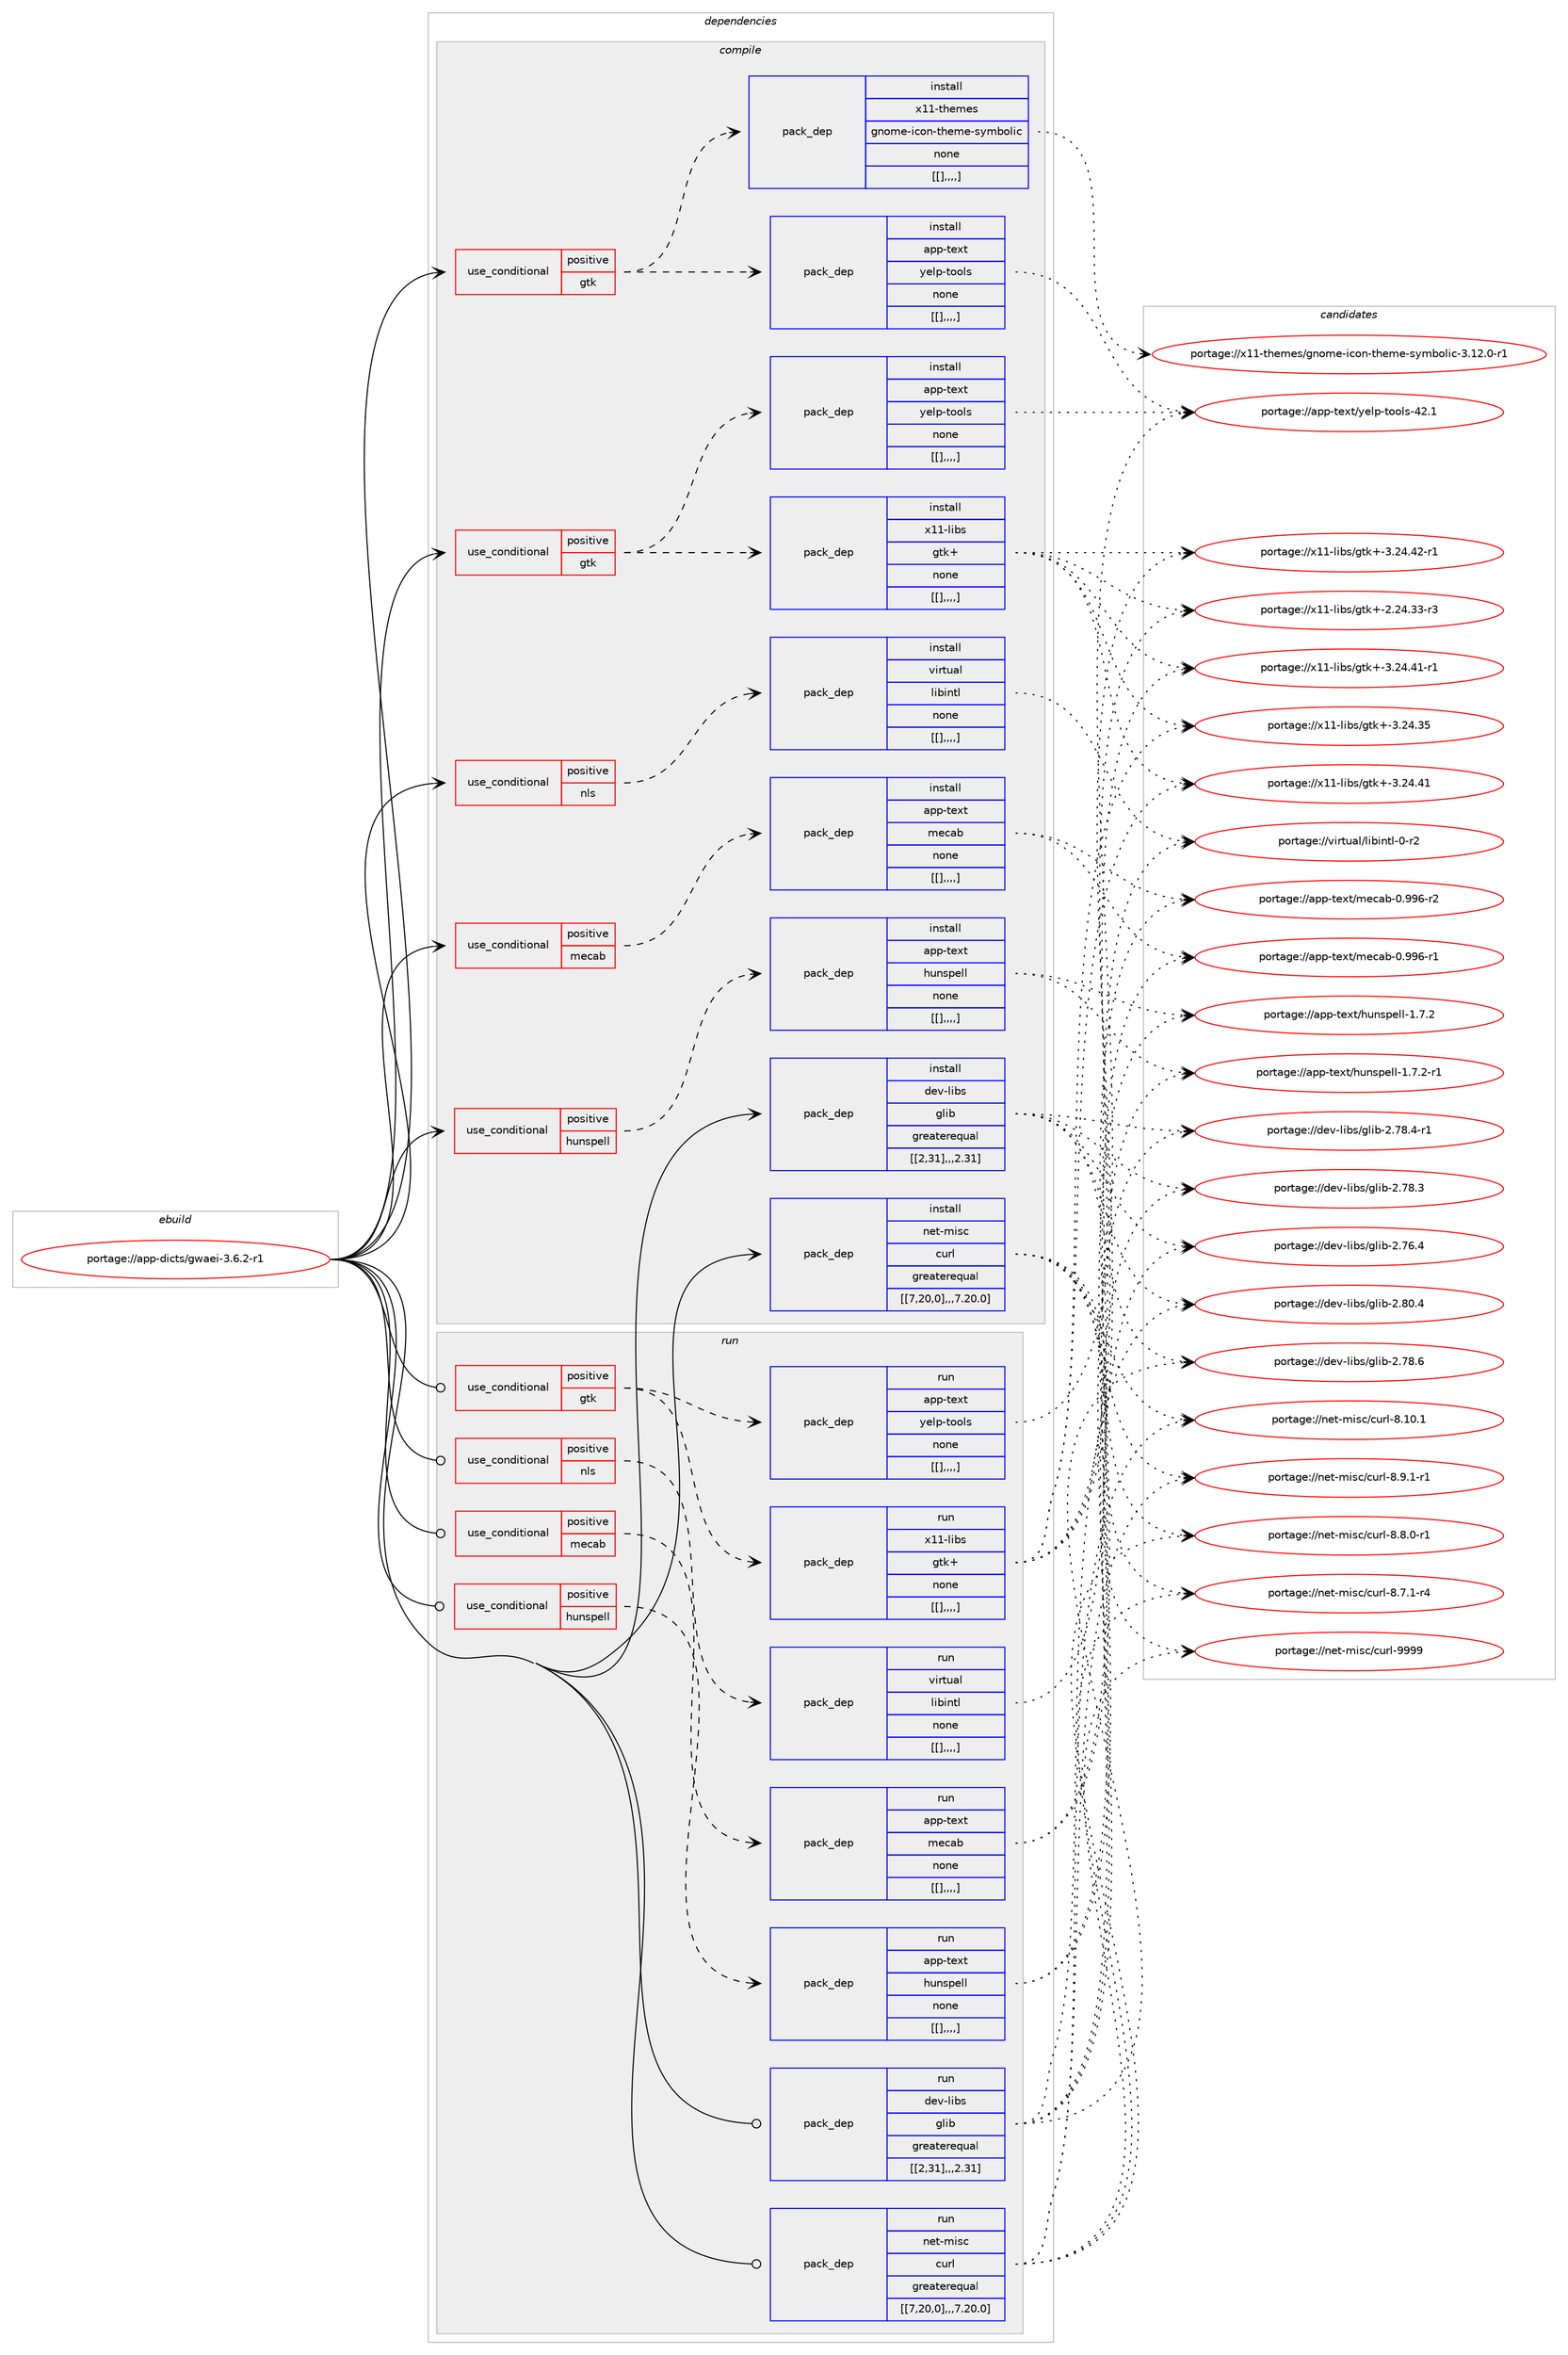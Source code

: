 digraph prolog {

# *************
# Graph options
# *************

newrank=true;
concentrate=true;
compound=true;
graph [rankdir=LR,fontname=Helvetica,fontsize=10,ranksep=1.5];#, ranksep=2.5, nodesep=0.2];
edge  [arrowhead=vee];
node  [fontname=Helvetica,fontsize=10];

# **********
# The ebuild
# **********

subgraph cluster_leftcol {
color=gray;
label=<<i>ebuild</i>>;
id [label="portage://app-dicts/gwaei-3.6.2-r1", color=red, width=4, href="../app-dicts/gwaei-3.6.2-r1.svg"];
}

# ****************
# The dependencies
# ****************

subgraph cluster_midcol {
color=gray;
label=<<i>dependencies</i>>;
subgraph cluster_compile {
fillcolor="#eeeeee";
style=filled;
label=<<i>compile</i>>;
subgraph cond4125 {
dependency15570 [label=<<TABLE BORDER="0" CELLBORDER="1" CELLSPACING="0" CELLPADDING="4"><TR><TD ROWSPAN="3" CELLPADDING="10">use_conditional</TD></TR><TR><TD>positive</TD></TR><TR><TD>gtk</TD></TR></TABLE>>, shape=none, color=red];
subgraph pack11355 {
dependency15571 [label=<<TABLE BORDER="0" CELLBORDER="1" CELLSPACING="0" CELLPADDING="4" WIDTH="220"><TR><TD ROWSPAN="6" CELLPADDING="30">pack_dep</TD></TR><TR><TD WIDTH="110">install</TD></TR><TR><TD>x11-libs</TD></TR><TR><TD>gtk+</TD></TR><TR><TD>none</TD></TR><TR><TD>[[],,,,]</TD></TR></TABLE>>, shape=none, color=blue];
}
dependency15570:e -> dependency15571:w [weight=20,style="dashed",arrowhead="vee"];
subgraph pack11356 {
dependency15572 [label=<<TABLE BORDER="0" CELLBORDER="1" CELLSPACING="0" CELLPADDING="4" WIDTH="220"><TR><TD ROWSPAN="6" CELLPADDING="30">pack_dep</TD></TR><TR><TD WIDTH="110">install</TD></TR><TR><TD>app-text</TD></TR><TR><TD>yelp-tools</TD></TR><TR><TD>none</TD></TR><TR><TD>[[],,,,]</TD></TR></TABLE>>, shape=none, color=blue];
}
dependency15570:e -> dependency15572:w [weight=20,style="dashed",arrowhead="vee"];
}
id:e -> dependency15570:w [weight=20,style="solid",arrowhead="vee"];
subgraph cond4126 {
dependency15573 [label=<<TABLE BORDER="0" CELLBORDER="1" CELLSPACING="0" CELLPADDING="4"><TR><TD ROWSPAN="3" CELLPADDING="10">use_conditional</TD></TR><TR><TD>positive</TD></TR><TR><TD>gtk</TD></TR></TABLE>>, shape=none, color=red];
subgraph pack11357 {
dependency15574 [label=<<TABLE BORDER="0" CELLBORDER="1" CELLSPACING="0" CELLPADDING="4" WIDTH="220"><TR><TD ROWSPAN="6" CELLPADDING="30">pack_dep</TD></TR><TR><TD WIDTH="110">install</TD></TR><TR><TD>x11-themes</TD></TR><TR><TD>gnome-icon-theme-symbolic</TD></TR><TR><TD>none</TD></TR><TR><TD>[[],,,,]</TD></TR></TABLE>>, shape=none, color=blue];
}
dependency15573:e -> dependency15574:w [weight=20,style="dashed",arrowhead="vee"];
subgraph pack11358 {
dependency15575 [label=<<TABLE BORDER="0" CELLBORDER="1" CELLSPACING="0" CELLPADDING="4" WIDTH="220"><TR><TD ROWSPAN="6" CELLPADDING="30">pack_dep</TD></TR><TR><TD WIDTH="110">install</TD></TR><TR><TD>app-text</TD></TR><TR><TD>yelp-tools</TD></TR><TR><TD>none</TD></TR><TR><TD>[[],,,,]</TD></TR></TABLE>>, shape=none, color=blue];
}
dependency15573:e -> dependency15575:w [weight=20,style="dashed",arrowhead="vee"];
}
id:e -> dependency15573:w [weight=20,style="solid",arrowhead="vee"];
subgraph cond4127 {
dependency15576 [label=<<TABLE BORDER="0" CELLBORDER="1" CELLSPACING="0" CELLPADDING="4"><TR><TD ROWSPAN="3" CELLPADDING="10">use_conditional</TD></TR><TR><TD>positive</TD></TR><TR><TD>hunspell</TD></TR></TABLE>>, shape=none, color=red];
subgraph pack11359 {
dependency15577 [label=<<TABLE BORDER="0" CELLBORDER="1" CELLSPACING="0" CELLPADDING="4" WIDTH="220"><TR><TD ROWSPAN="6" CELLPADDING="30">pack_dep</TD></TR><TR><TD WIDTH="110">install</TD></TR><TR><TD>app-text</TD></TR><TR><TD>hunspell</TD></TR><TR><TD>none</TD></TR><TR><TD>[[],,,,]</TD></TR></TABLE>>, shape=none, color=blue];
}
dependency15576:e -> dependency15577:w [weight=20,style="dashed",arrowhead="vee"];
}
id:e -> dependency15576:w [weight=20,style="solid",arrowhead="vee"];
subgraph cond4128 {
dependency15578 [label=<<TABLE BORDER="0" CELLBORDER="1" CELLSPACING="0" CELLPADDING="4"><TR><TD ROWSPAN="3" CELLPADDING="10">use_conditional</TD></TR><TR><TD>positive</TD></TR><TR><TD>mecab</TD></TR></TABLE>>, shape=none, color=red];
subgraph pack11360 {
dependency15579 [label=<<TABLE BORDER="0" CELLBORDER="1" CELLSPACING="0" CELLPADDING="4" WIDTH="220"><TR><TD ROWSPAN="6" CELLPADDING="30">pack_dep</TD></TR><TR><TD WIDTH="110">install</TD></TR><TR><TD>app-text</TD></TR><TR><TD>mecab</TD></TR><TR><TD>none</TD></TR><TR><TD>[[],,,,]</TD></TR></TABLE>>, shape=none, color=blue];
}
dependency15578:e -> dependency15579:w [weight=20,style="dashed",arrowhead="vee"];
}
id:e -> dependency15578:w [weight=20,style="solid",arrowhead="vee"];
subgraph cond4129 {
dependency15580 [label=<<TABLE BORDER="0" CELLBORDER="1" CELLSPACING="0" CELLPADDING="4"><TR><TD ROWSPAN="3" CELLPADDING="10">use_conditional</TD></TR><TR><TD>positive</TD></TR><TR><TD>nls</TD></TR></TABLE>>, shape=none, color=red];
subgraph pack11361 {
dependency15581 [label=<<TABLE BORDER="0" CELLBORDER="1" CELLSPACING="0" CELLPADDING="4" WIDTH="220"><TR><TD ROWSPAN="6" CELLPADDING="30">pack_dep</TD></TR><TR><TD WIDTH="110">install</TD></TR><TR><TD>virtual</TD></TR><TR><TD>libintl</TD></TR><TR><TD>none</TD></TR><TR><TD>[[],,,,]</TD></TR></TABLE>>, shape=none, color=blue];
}
dependency15580:e -> dependency15581:w [weight=20,style="dashed",arrowhead="vee"];
}
id:e -> dependency15580:w [weight=20,style="solid",arrowhead="vee"];
subgraph pack11362 {
dependency15582 [label=<<TABLE BORDER="0" CELLBORDER="1" CELLSPACING="0" CELLPADDING="4" WIDTH="220"><TR><TD ROWSPAN="6" CELLPADDING="30">pack_dep</TD></TR><TR><TD WIDTH="110">install</TD></TR><TR><TD>dev-libs</TD></TR><TR><TD>glib</TD></TR><TR><TD>greaterequal</TD></TR><TR><TD>[[2,31],,,2.31]</TD></TR></TABLE>>, shape=none, color=blue];
}
id:e -> dependency15582:w [weight=20,style="solid",arrowhead="vee"];
subgraph pack11363 {
dependency15583 [label=<<TABLE BORDER="0" CELLBORDER="1" CELLSPACING="0" CELLPADDING="4" WIDTH="220"><TR><TD ROWSPAN="6" CELLPADDING="30">pack_dep</TD></TR><TR><TD WIDTH="110">install</TD></TR><TR><TD>net-misc</TD></TR><TR><TD>curl</TD></TR><TR><TD>greaterequal</TD></TR><TR><TD>[[7,20,0],,,7.20.0]</TD></TR></TABLE>>, shape=none, color=blue];
}
id:e -> dependency15583:w [weight=20,style="solid",arrowhead="vee"];
}
subgraph cluster_compileandrun {
fillcolor="#eeeeee";
style=filled;
label=<<i>compile and run</i>>;
}
subgraph cluster_run {
fillcolor="#eeeeee";
style=filled;
label=<<i>run</i>>;
subgraph cond4130 {
dependency15584 [label=<<TABLE BORDER="0" CELLBORDER="1" CELLSPACING="0" CELLPADDING="4"><TR><TD ROWSPAN="3" CELLPADDING="10">use_conditional</TD></TR><TR><TD>positive</TD></TR><TR><TD>gtk</TD></TR></TABLE>>, shape=none, color=red];
subgraph pack11364 {
dependency15585 [label=<<TABLE BORDER="0" CELLBORDER="1" CELLSPACING="0" CELLPADDING="4" WIDTH="220"><TR><TD ROWSPAN="6" CELLPADDING="30">pack_dep</TD></TR><TR><TD WIDTH="110">run</TD></TR><TR><TD>x11-libs</TD></TR><TR><TD>gtk+</TD></TR><TR><TD>none</TD></TR><TR><TD>[[],,,,]</TD></TR></TABLE>>, shape=none, color=blue];
}
dependency15584:e -> dependency15585:w [weight=20,style="dashed",arrowhead="vee"];
subgraph pack11365 {
dependency15586 [label=<<TABLE BORDER="0" CELLBORDER="1" CELLSPACING="0" CELLPADDING="4" WIDTH="220"><TR><TD ROWSPAN="6" CELLPADDING="30">pack_dep</TD></TR><TR><TD WIDTH="110">run</TD></TR><TR><TD>app-text</TD></TR><TR><TD>yelp-tools</TD></TR><TR><TD>none</TD></TR><TR><TD>[[],,,,]</TD></TR></TABLE>>, shape=none, color=blue];
}
dependency15584:e -> dependency15586:w [weight=20,style="dashed",arrowhead="vee"];
}
id:e -> dependency15584:w [weight=20,style="solid",arrowhead="odot"];
subgraph cond4131 {
dependency15587 [label=<<TABLE BORDER="0" CELLBORDER="1" CELLSPACING="0" CELLPADDING="4"><TR><TD ROWSPAN="3" CELLPADDING="10">use_conditional</TD></TR><TR><TD>positive</TD></TR><TR><TD>hunspell</TD></TR></TABLE>>, shape=none, color=red];
subgraph pack11366 {
dependency15588 [label=<<TABLE BORDER="0" CELLBORDER="1" CELLSPACING="0" CELLPADDING="4" WIDTH="220"><TR><TD ROWSPAN="6" CELLPADDING="30">pack_dep</TD></TR><TR><TD WIDTH="110">run</TD></TR><TR><TD>app-text</TD></TR><TR><TD>hunspell</TD></TR><TR><TD>none</TD></TR><TR><TD>[[],,,,]</TD></TR></TABLE>>, shape=none, color=blue];
}
dependency15587:e -> dependency15588:w [weight=20,style="dashed",arrowhead="vee"];
}
id:e -> dependency15587:w [weight=20,style="solid",arrowhead="odot"];
subgraph cond4132 {
dependency15589 [label=<<TABLE BORDER="0" CELLBORDER="1" CELLSPACING="0" CELLPADDING="4"><TR><TD ROWSPAN="3" CELLPADDING="10">use_conditional</TD></TR><TR><TD>positive</TD></TR><TR><TD>mecab</TD></TR></TABLE>>, shape=none, color=red];
subgraph pack11367 {
dependency15590 [label=<<TABLE BORDER="0" CELLBORDER="1" CELLSPACING="0" CELLPADDING="4" WIDTH="220"><TR><TD ROWSPAN="6" CELLPADDING="30">pack_dep</TD></TR><TR><TD WIDTH="110">run</TD></TR><TR><TD>app-text</TD></TR><TR><TD>mecab</TD></TR><TR><TD>none</TD></TR><TR><TD>[[],,,,]</TD></TR></TABLE>>, shape=none, color=blue];
}
dependency15589:e -> dependency15590:w [weight=20,style="dashed",arrowhead="vee"];
}
id:e -> dependency15589:w [weight=20,style="solid",arrowhead="odot"];
subgraph cond4133 {
dependency15591 [label=<<TABLE BORDER="0" CELLBORDER="1" CELLSPACING="0" CELLPADDING="4"><TR><TD ROWSPAN="3" CELLPADDING="10">use_conditional</TD></TR><TR><TD>positive</TD></TR><TR><TD>nls</TD></TR></TABLE>>, shape=none, color=red];
subgraph pack11368 {
dependency15592 [label=<<TABLE BORDER="0" CELLBORDER="1" CELLSPACING="0" CELLPADDING="4" WIDTH="220"><TR><TD ROWSPAN="6" CELLPADDING="30">pack_dep</TD></TR><TR><TD WIDTH="110">run</TD></TR><TR><TD>virtual</TD></TR><TR><TD>libintl</TD></TR><TR><TD>none</TD></TR><TR><TD>[[],,,,]</TD></TR></TABLE>>, shape=none, color=blue];
}
dependency15591:e -> dependency15592:w [weight=20,style="dashed",arrowhead="vee"];
}
id:e -> dependency15591:w [weight=20,style="solid",arrowhead="odot"];
subgraph pack11369 {
dependency15593 [label=<<TABLE BORDER="0" CELLBORDER="1" CELLSPACING="0" CELLPADDING="4" WIDTH="220"><TR><TD ROWSPAN="6" CELLPADDING="30">pack_dep</TD></TR><TR><TD WIDTH="110">run</TD></TR><TR><TD>dev-libs</TD></TR><TR><TD>glib</TD></TR><TR><TD>greaterequal</TD></TR><TR><TD>[[2,31],,,2.31]</TD></TR></TABLE>>, shape=none, color=blue];
}
id:e -> dependency15593:w [weight=20,style="solid",arrowhead="odot"];
subgraph pack11370 {
dependency15594 [label=<<TABLE BORDER="0" CELLBORDER="1" CELLSPACING="0" CELLPADDING="4" WIDTH="220"><TR><TD ROWSPAN="6" CELLPADDING="30">pack_dep</TD></TR><TR><TD WIDTH="110">run</TD></TR><TR><TD>net-misc</TD></TR><TR><TD>curl</TD></TR><TR><TD>greaterequal</TD></TR><TR><TD>[[7,20,0],,,7.20.0]</TD></TR></TABLE>>, shape=none, color=blue];
}
id:e -> dependency15594:w [weight=20,style="solid",arrowhead="odot"];
}
}

# **************
# The candidates
# **************

subgraph cluster_choices {
rank=same;
color=gray;
label=<<i>candidates</i>>;

subgraph choice11344 {
color=black;
nodesep=1;
choice12049494510810598115471031161074345514650524652504511449 [label="portage://x11-libs/gtk+-3.24.42-r1", color=red, width=4,href="../x11-libs/gtk+-3.24.42-r1.svg"];
choice12049494510810598115471031161074345514650524652494511449 [label="portage://x11-libs/gtk+-3.24.41-r1", color=red, width=4,href="../x11-libs/gtk+-3.24.41-r1.svg"];
choice1204949451081059811547103116107434551465052465249 [label="portage://x11-libs/gtk+-3.24.41", color=red, width=4,href="../x11-libs/gtk+-3.24.41.svg"];
choice1204949451081059811547103116107434551465052465153 [label="portage://x11-libs/gtk+-3.24.35", color=red, width=4,href="../x11-libs/gtk+-3.24.35.svg"];
choice12049494510810598115471031161074345504650524651514511451 [label="portage://x11-libs/gtk+-2.24.33-r3", color=red, width=4,href="../x11-libs/gtk+-2.24.33-r3.svg"];
dependency15571:e -> choice12049494510810598115471031161074345514650524652504511449:w [style=dotted,weight="100"];
dependency15571:e -> choice12049494510810598115471031161074345514650524652494511449:w [style=dotted,weight="100"];
dependency15571:e -> choice1204949451081059811547103116107434551465052465249:w [style=dotted,weight="100"];
dependency15571:e -> choice1204949451081059811547103116107434551465052465153:w [style=dotted,weight="100"];
dependency15571:e -> choice12049494510810598115471031161074345504650524651514511451:w [style=dotted,weight="100"];
}
subgraph choice11347 {
color=black;
nodesep=1;
choice971121124511610112011647121101108112451161111111081154552504649 [label="portage://app-text/yelp-tools-42.1", color=red, width=4,href="../app-text/yelp-tools-42.1.svg"];
dependency15572:e -> choice971121124511610112011647121101108112451161111111081154552504649:w [style=dotted,weight="100"];
}
subgraph choice11348 {
color=black;
nodesep=1;
choice12049494511610410110910111547103110111109101451059911111045116104101109101451151211099811110810599455146495046484511449 [label="portage://x11-themes/gnome-icon-theme-symbolic-3.12.0-r1", color=red, width=4,href="../x11-themes/gnome-icon-theme-symbolic-3.12.0-r1.svg"];
dependency15574:e -> choice12049494511610410110910111547103110111109101451059911111045116104101109101451151211099811110810599455146495046484511449:w [style=dotted,weight="100"];
}
subgraph choice11350 {
color=black;
nodesep=1;
choice971121124511610112011647121101108112451161111111081154552504649 [label="portage://app-text/yelp-tools-42.1", color=red, width=4,href="../app-text/yelp-tools-42.1.svg"];
dependency15575:e -> choice971121124511610112011647121101108112451161111111081154552504649:w [style=dotted,weight="100"];
}
subgraph choice11351 {
color=black;
nodesep=1;
choice9711211245116101120116471041171101151121011081084549465546504511449 [label="portage://app-text/hunspell-1.7.2-r1", color=red, width=4,href="../app-text/hunspell-1.7.2-r1.svg"];
choice971121124511610112011647104117110115112101108108454946554650 [label="portage://app-text/hunspell-1.7.2", color=red, width=4,href="../app-text/hunspell-1.7.2.svg"];
dependency15577:e -> choice9711211245116101120116471041171101151121011081084549465546504511449:w [style=dotted,weight="100"];
dependency15577:e -> choice971121124511610112011647104117110115112101108108454946554650:w [style=dotted,weight="100"];
}
subgraph choice11355 {
color=black;
nodesep=1;
choice9711211245116101120116471091019997984548465757544511450 [label="portage://app-text/mecab-0.996-r2", color=red, width=4,href="../app-text/mecab-0.996-r2.svg"];
choice9711211245116101120116471091019997984548465757544511449 [label="portage://app-text/mecab-0.996-r1", color=red, width=4,href="../app-text/mecab-0.996-r1.svg"];
dependency15579:e -> choice9711211245116101120116471091019997984548465757544511450:w [style=dotted,weight="100"];
dependency15579:e -> choice9711211245116101120116471091019997984548465757544511449:w [style=dotted,weight="100"];
}
subgraph choice11356 {
color=black;
nodesep=1;
choice11810511411611797108471081059810511011610845484511450 [label="portage://virtual/libintl-0-r2", color=red, width=4,href="../virtual/libintl-0-r2.svg"];
dependency15581:e -> choice11810511411611797108471081059810511011610845484511450:w [style=dotted,weight="100"];
}
subgraph choice11358 {
color=black;
nodesep=1;
choice1001011184510810598115471031081059845504656484652 [label="portage://dev-libs/glib-2.80.4", color=red, width=4,href="../dev-libs/glib-2.80.4.svg"];
choice1001011184510810598115471031081059845504655564654 [label="portage://dev-libs/glib-2.78.6", color=red, width=4,href="../dev-libs/glib-2.78.6.svg"];
choice10010111845108105981154710310810598455046555646524511449 [label="portage://dev-libs/glib-2.78.4-r1", color=red, width=4,href="../dev-libs/glib-2.78.4-r1.svg"];
choice1001011184510810598115471031081059845504655564651 [label="portage://dev-libs/glib-2.78.3", color=red, width=4,href="../dev-libs/glib-2.78.3.svg"];
choice1001011184510810598115471031081059845504655544652 [label="portage://dev-libs/glib-2.76.4", color=red, width=4,href="../dev-libs/glib-2.76.4.svg"];
dependency15582:e -> choice1001011184510810598115471031081059845504656484652:w [style=dotted,weight="100"];
dependency15582:e -> choice1001011184510810598115471031081059845504655564654:w [style=dotted,weight="100"];
dependency15582:e -> choice10010111845108105981154710310810598455046555646524511449:w [style=dotted,weight="100"];
dependency15582:e -> choice1001011184510810598115471031081059845504655564651:w [style=dotted,weight="100"];
dependency15582:e -> choice1001011184510810598115471031081059845504655544652:w [style=dotted,weight="100"];
}
subgraph choice11361 {
color=black;
nodesep=1;
choice110101116451091051159947991171141084557575757 [label="portage://net-misc/curl-9999", color=red, width=4,href="../net-misc/curl-9999.svg"];
choice1101011164510910511599479911711410845564649484649 [label="portage://net-misc/curl-8.10.1", color=red, width=4,href="../net-misc/curl-8.10.1.svg"];
choice110101116451091051159947991171141084556465746494511449 [label="portage://net-misc/curl-8.9.1-r1", color=red, width=4,href="../net-misc/curl-8.9.1-r1.svg"];
choice110101116451091051159947991171141084556465646484511449 [label="portage://net-misc/curl-8.8.0-r1", color=red, width=4,href="../net-misc/curl-8.8.0-r1.svg"];
choice110101116451091051159947991171141084556465546494511452 [label="portage://net-misc/curl-8.7.1-r4", color=red, width=4,href="../net-misc/curl-8.7.1-r4.svg"];
dependency15583:e -> choice110101116451091051159947991171141084557575757:w [style=dotted,weight="100"];
dependency15583:e -> choice1101011164510910511599479911711410845564649484649:w [style=dotted,weight="100"];
dependency15583:e -> choice110101116451091051159947991171141084556465746494511449:w [style=dotted,weight="100"];
dependency15583:e -> choice110101116451091051159947991171141084556465646484511449:w [style=dotted,weight="100"];
dependency15583:e -> choice110101116451091051159947991171141084556465546494511452:w [style=dotted,weight="100"];
}
subgraph choice11363 {
color=black;
nodesep=1;
choice12049494510810598115471031161074345514650524652504511449 [label="portage://x11-libs/gtk+-3.24.42-r1", color=red, width=4,href="../x11-libs/gtk+-3.24.42-r1.svg"];
choice12049494510810598115471031161074345514650524652494511449 [label="portage://x11-libs/gtk+-3.24.41-r1", color=red, width=4,href="../x11-libs/gtk+-3.24.41-r1.svg"];
choice1204949451081059811547103116107434551465052465249 [label="portage://x11-libs/gtk+-3.24.41", color=red, width=4,href="../x11-libs/gtk+-3.24.41.svg"];
choice1204949451081059811547103116107434551465052465153 [label="portage://x11-libs/gtk+-3.24.35", color=red, width=4,href="../x11-libs/gtk+-3.24.35.svg"];
choice12049494510810598115471031161074345504650524651514511451 [label="portage://x11-libs/gtk+-2.24.33-r3", color=red, width=4,href="../x11-libs/gtk+-2.24.33-r3.svg"];
dependency15585:e -> choice12049494510810598115471031161074345514650524652504511449:w [style=dotted,weight="100"];
dependency15585:e -> choice12049494510810598115471031161074345514650524652494511449:w [style=dotted,weight="100"];
dependency15585:e -> choice1204949451081059811547103116107434551465052465249:w [style=dotted,weight="100"];
dependency15585:e -> choice1204949451081059811547103116107434551465052465153:w [style=dotted,weight="100"];
dependency15585:e -> choice12049494510810598115471031161074345504650524651514511451:w [style=dotted,weight="100"];
}
subgraph choice11365 {
color=black;
nodesep=1;
choice971121124511610112011647121101108112451161111111081154552504649 [label="portage://app-text/yelp-tools-42.1", color=red, width=4,href="../app-text/yelp-tools-42.1.svg"];
dependency15586:e -> choice971121124511610112011647121101108112451161111111081154552504649:w [style=dotted,weight="100"];
}
subgraph choice11366 {
color=black;
nodesep=1;
choice9711211245116101120116471041171101151121011081084549465546504511449 [label="portage://app-text/hunspell-1.7.2-r1", color=red, width=4,href="../app-text/hunspell-1.7.2-r1.svg"];
choice971121124511610112011647104117110115112101108108454946554650 [label="portage://app-text/hunspell-1.7.2", color=red, width=4,href="../app-text/hunspell-1.7.2.svg"];
dependency15588:e -> choice9711211245116101120116471041171101151121011081084549465546504511449:w [style=dotted,weight="100"];
dependency15588:e -> choice971121124511610112011647104117110115112101108108454946554650:w [style=dotted,weight="100"];
}
subgraph choice11367 {
color=black;
nodesep=1;
choice9711211245116101120116471091019997984548465757544511450 [label="portage://app-text/mecab-0.996-r2", color=red, width=4,href="../app-text/mecab-0.996-r2.svg"];
choice9711211245116101120116471091019997984548465757544511449 [label="portage://app-text/mecab-0.996-r1", color=red, width=4,href="../app-text/mecab-0.996-r1.svg"];
dependency15590:e -> choice9711211245116101120116471091019997984548465757544511450:w [style=dotted,weight="100"];
dependency15590:e -> choice9711211245116101120116471091019997984548465757544511449:w [style=dotted,weight="100"];
}
subgraph choice11368 {
color=black;
nodesep=1;
choice11810511411611797108471081059810511011610845484511450 [label="portage://virtual/libintl-0-r2", color=red, width=4,href="../virtual/libintl-0-r2.svg"];
dependency15592:e -> choice11810511411611797108471081059810511011610845484511450:w [style=dotted,weight="100"];
}
subgraph choice11369 {
color=black;
nodesep=1;
choice1001011184510810598115471031081059845504656484652 [label="portage://dev-libs/glib-2.80.4", color=red, width=4,href="../dev-libs/glib-2.80.4.svg"];
choice1001011184510810598115471031081059845504655564654 [label="portage://dev-libs/glib-2.78.6", color=red, width=4,href="../dev-libs/glib-2.78.6.svg"];
choice10010111845108105981154710310810598455046555646524511449 [label="portage://dev-libs/glib-2.78.4-r1", color=red, width=4,href="../dev-libs/glib-2.78.4-r1.svg"];
choice1001011184510810598115471031081059845504655564651 [label="portage://dev-libs/glib-2.78.3", color=red, width=4,href="../dev-libs/glib-2.78.3.svg"];
choice1001011184510810598115471031081059845504655544652 [label="portage://dev-libs/glib-2.76.4", color=red, width=4,href="../dev-libs/glib-2.76.4.svg"];
dependency15593:e -> choice1001011184510810598115471031081059845504656484652:w [style=dotted,weight="100"];
dependency15593:e -> choice1001011184510810598115471031081059845504655564654:w [style=dotted,weight="100"];
dependency15593:e -> choice10010111845108105981154710310810598455046555646524511449:w [style=dotted,weight="100"];
dependency15593:e -> choice1001011184510810598115471031081059845504655564651:w [style=dotted,weight="100"];
dependency15593:e -> choice1001011184510810598115471031081059845504655544652:w [style=dotted,weight="100"];
}
subgraph choice11370 {
color=black;
nodesep=1;
choice110101116451091051159947991171141084557575757 [label="portage://net-misc/curl-9999", color=red, width=4,href="../net-misc/curl-9999.svg"];
choice1101011164510910511599479911711410845564649484649 [label="portage://net-misc/curl-8.10.1", color=red, width=4,href="../net-misc/curl-8.10.1.svg"];
choice110101116451091051159947991171141084556465746494511449 [label="portage://net-misc/curl-8.9.1-r1", color=red, width=4,href="../net-misc/curl-8.9.1-r1.svg"];
choice110101116451091051159947991171141084556465646484511449 [label="portage://net-misc/curl-8.8.0-r1", color=red, width=4,href="../net-misc/curl-8.8.0-r1.svg"];
choice110101116451091051159947991171141084556465546494511452 [label="portage://net-misc/curl-8.7.1-r4", color=red, width=4,href="../net-misc/curl-8.7.1-r4.svg"];
dependency15594:e -> choice110101116451091051159947991171141084557575757:w [style=dotted,weight="100"];
dependency15594:e -> choice1101011164510910511599479911711410845564649484649:w [style=dotted,weight="100"];
dependency15594:e -> choice110101116451091051159947991171141084556465746494511449:w [style=dotted,weight="100"];
dependency15594:e -> choice110101116451091051159947991171141084556465646484511449:w [style=dotted,weight="100"];
dependency15594:e -> choice110101116451091051159947991171141084556465546494511452:w [style=dotted,weight="100"];
}
}

}
